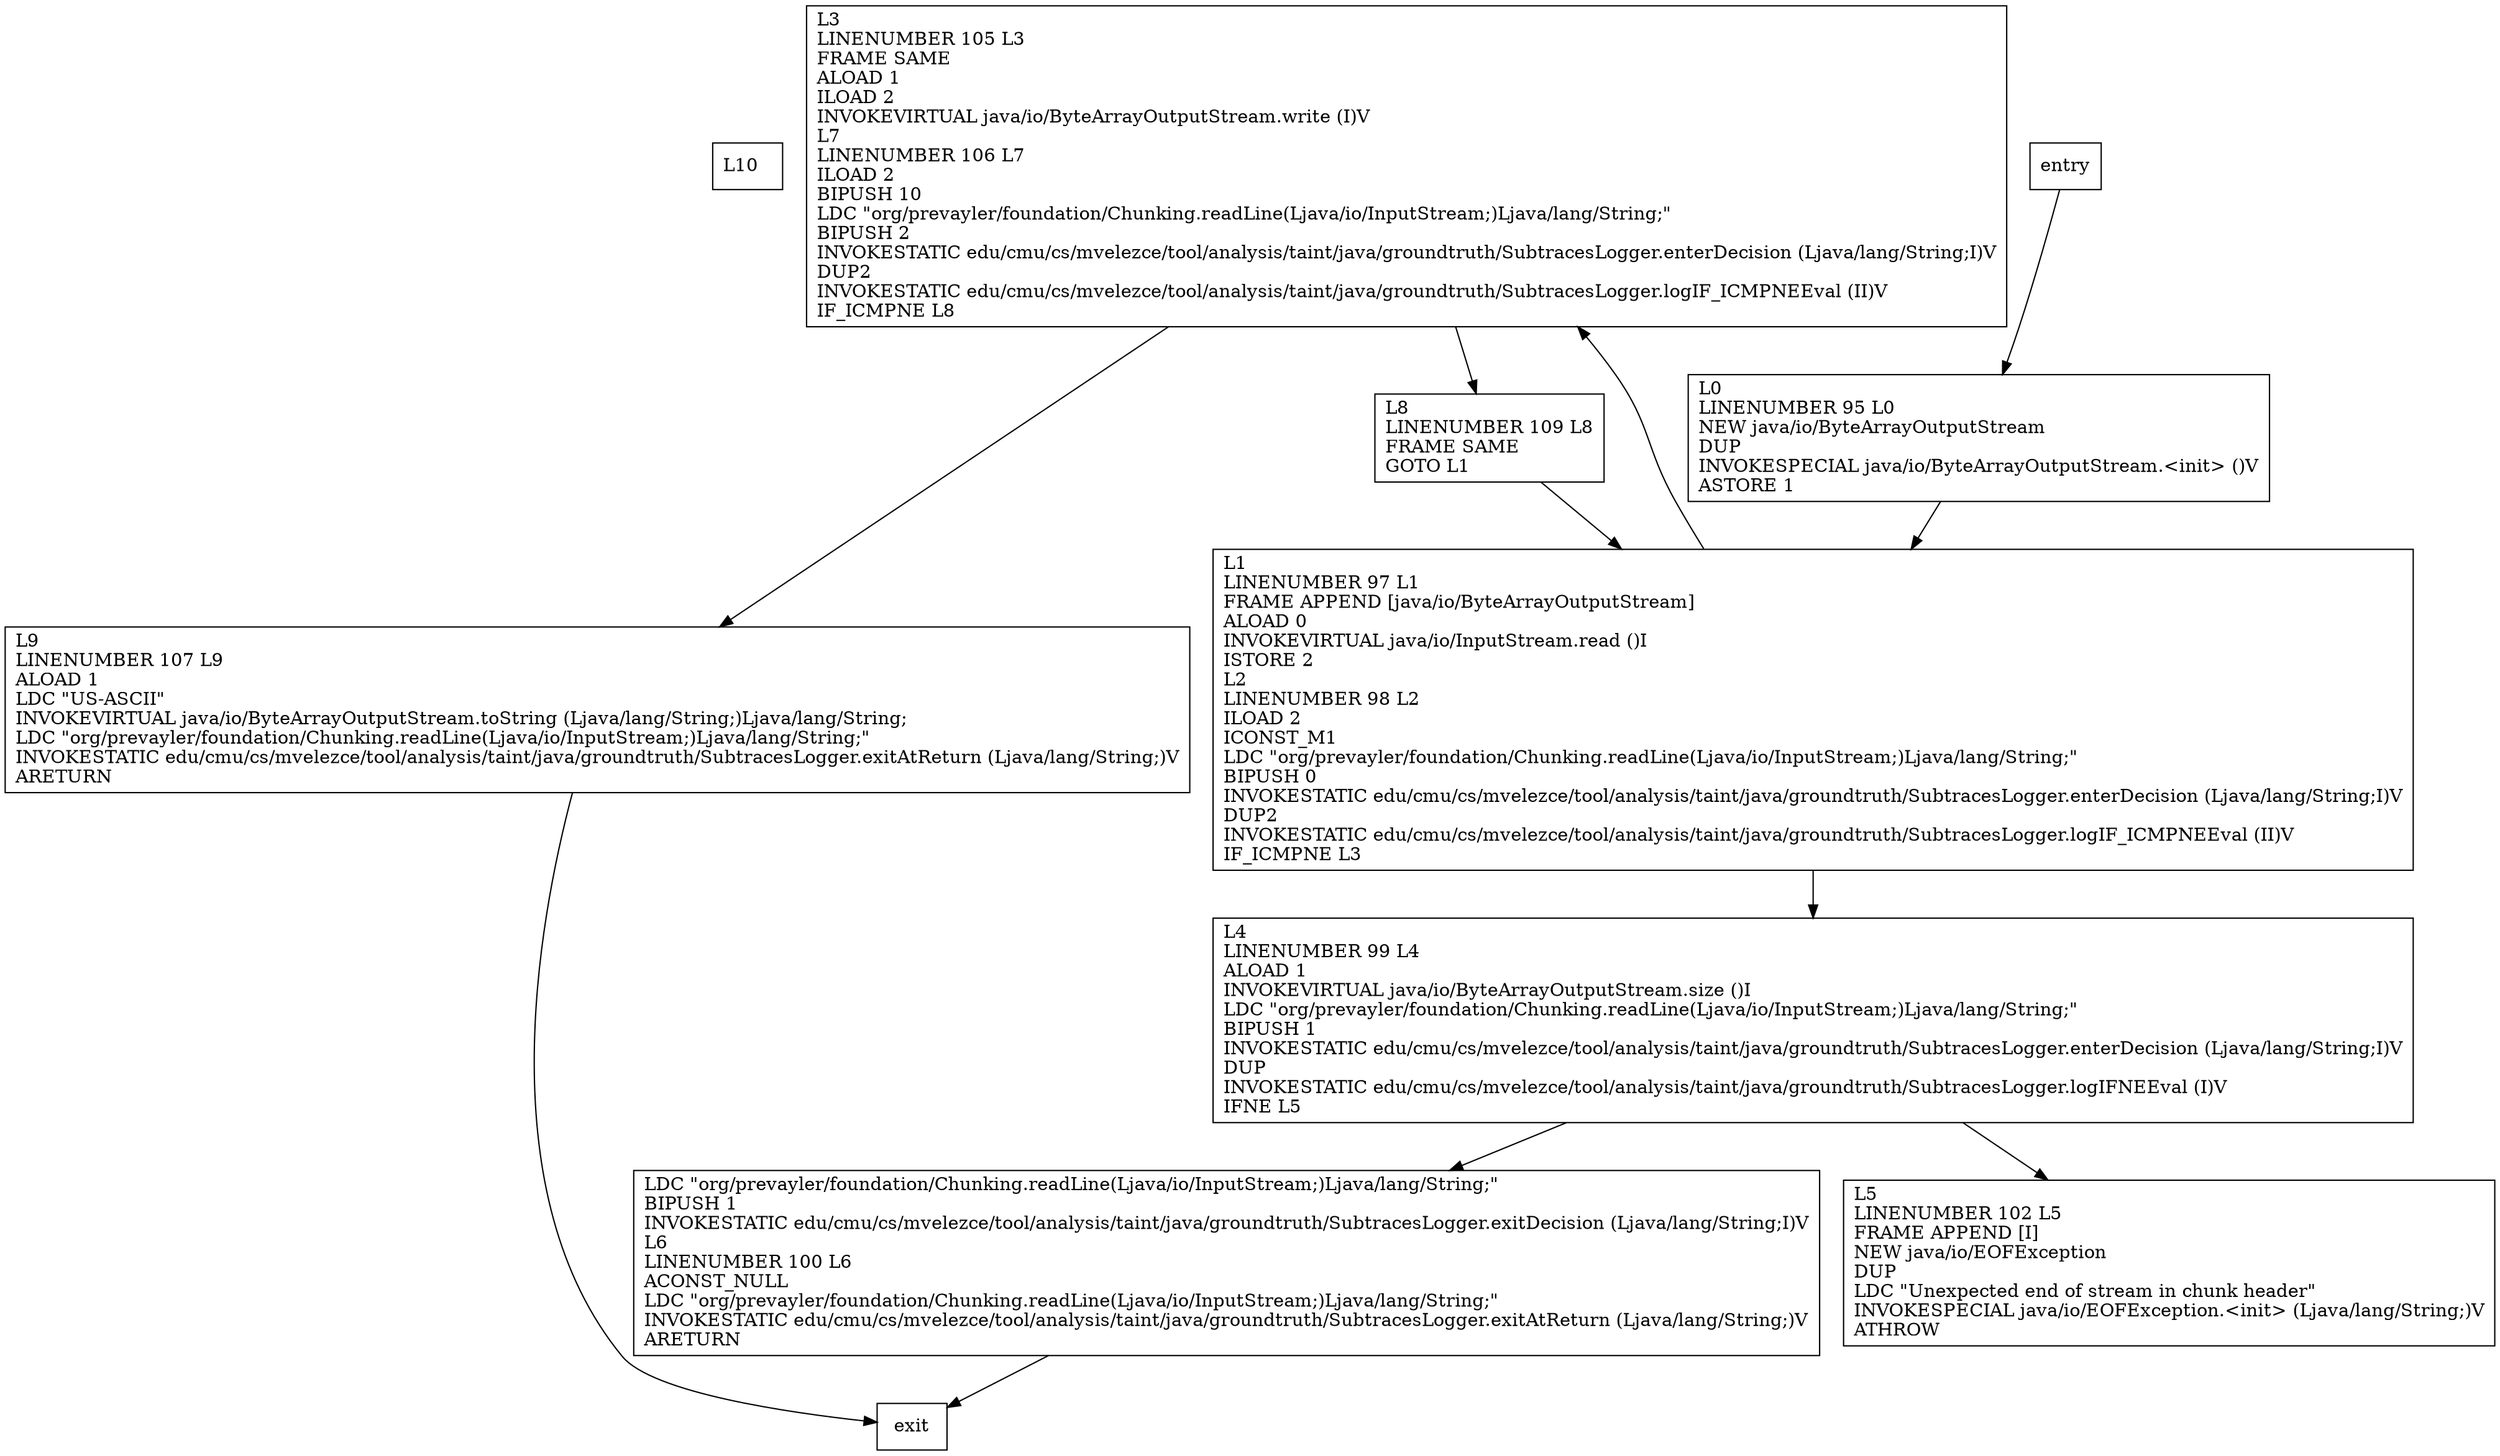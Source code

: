digraph readLine {
node [shape=record];
754910159 [label="L10\l"];
763011729 [label="L5\lLINENUMBER 102 L5\lFRAME APPEND [I]\lNEW java/io/EOFException\lDUP\lLDC \"Unexpected end of stream in chunk header\"\lINVOKESPECIAL java/io/EOFException.\<init\> (Ljava/lang/String;)V\lATHROW\l"];
1982652230 [label="L8\lLINENUMBER 109 L8\lFRAME SAME\lGOTO L1\l"];
236396435 [label="L1\lLINENUMBER 97 L1\lFRAME APPEND [java/io/ByteArrayOutputStream]\lALOAD 0\lINVOKEVIRTUAL java/io/InputStream.read ()I\lISTORE 2\lL2\lLINENUMBER 98 L2\lILOAD 2\lICONST_M1\lLDC \"org/prevayler/foundation/Chunking.readLine(Ljava/io/InputStream;)Ljava/lang/String;\"\lBIPUSH 0\lINVOKESTATIC edu/cmu/cs/mvelezce/tool/analysis/taint/java/groundtruth/SubtracesLogger.enterDecision (Ljava/lang/String;I)V\lDUP2\lINVOKESTATIC edu/cmu/cs/mvelezce/tool/analysis/taint/java/groundtruth/SubtracesLogger.logIF_ICMPNEEval (II)V\lIF_ICMPNE L3\l"];
495828752 [label="L0\lLINENUMBER 95 L0\lNEW java/io/ByteArrayOutputStream\lDUP\lINVOKESPECIAL java/io/ByteArrayOutputStream.\<init\> ()V\lASTORE 1\l"];
78461289 [label="L3\lLINENUMBER 105 L3\lFRAME SAME\lALOAD 1\lILOAD 2\lINVOKEVIRTUAL java/io/ByteArrayOutputStream.write (I)V\lL7\lLINENUMBER 106 L7\lILOAD 2\lBIPUSH 10\lLDC \"org/prevayler/foundation/Chunking.readLine(Ljava/io/InputStream;)Ljava/lang/String;\"\lBIPUSH 2\lINVOKESTATIC edu/cmu/cs/mvelezce/tool/analysis/taint/java/groundtruth/SubtracesLogger.enterDecision (Ljava/lang/String;I)V\lDUP2\lINVOKESTATIC edu/cmu/cs/mvelezce/tool/analysis/taint/java/groundtruth/SubtracesLogger.logIF_ICMPNEEval (II)V\lIF_ICMPNE L8\l"];
463985450 [label="LDC \"org/prevayler/foundation/Chunking.readLine(Ljava/io/InputStream;)Ljava/lang/String;\"\lBIPUSH 1\lINVOKESTATIC edu/cmu/cs/mvelezce/tool/analysis/taint/java/groundtruth/SubtracesLogger.exitDecision (Ljava/lang/String;I)V\lL6\lLINENUMBER 100 L6\lACONST_NULL\lLDC \"org/prevayler/foundation/Chunking.readLine(Ljava/io/InputStream;)Ljava/lang/String;\"\lINVOKESTATIC edu/cmu/cs/mvelezce/tool/analysis/taint/java/groundtruth/SubtracesLogger.exitAtReturn (Ljava/lang/String;)V\lARETURN\l"];
1568666385 [label="L4\lLINENUMBER 99 L4\lALOAD 1\lINVOKEVIRTUAL java/io/ByteArrayOutputStream.size ()I\lLDC \"org/prevayler/foundation/Chunking.readLine(Ljava/io/InputStream;)Ljava/lang/String;\"\lBIPUSH 1\lINVOKESTATIC edu/cmu/cs/mvelezce/tool/analysis/taint/java/groundtruth/SubtracesLogger.enterDecision (Ljava/lang/String;I)V\lDUP\lINVOKESTATIC edu/cmu/cs/mvelezce/tool/analysis/taint/java/groundtruth/SubtracesLogger.logIFNEEval (I)V\lIFNE L5\l"];
1424575977 [label="L9\lLINENUMBER 107 L9\lALOAD 1\lLDC \"US-ASCII\"\lINVOKEVIRTUAL java/io/ByteArrayOutputStream.toString (Ljava/lang/String;)Ljava/lang/String;\lLDC \"org/prevayler/foundation/Chunking.readLine(Ljava/io/InputStream;)Ljava/lang/String;\"\lINVOKESTATIC edu/cmu/cs/mvelezce/tool/analysis/taint/java/groundtruth/SubtracesLogger.exitAtReturn (Ljava/lang/String;)V\lARETURN\l"];
entry;
exit;
entry -> 495828752;
1982652230 -> 236396435;
236396435 -> 78461289;
236396435 -> 1568666385;
495828752 -> 236396435;
78461289 -> 1982652230;
78461289 -> 1424575977;
463985450 -> exit;
1568666385 -> 763011729;
1568666385 -> 463985450;
1424575977 -> exit;
}
